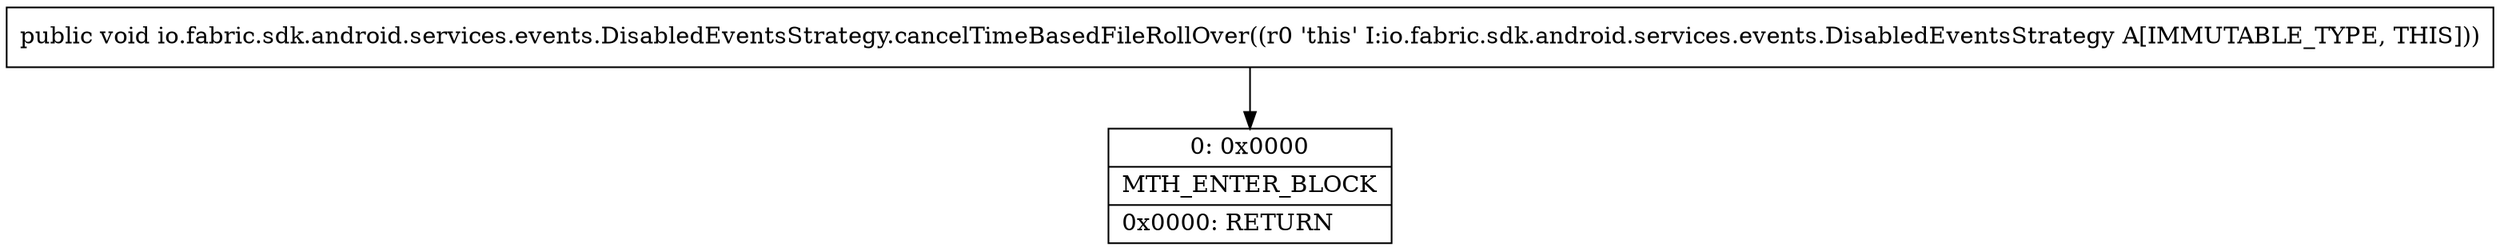 digraph "CFG forio.fabric.sdk.android.services.events.DisabledEventsStrategy.cancelTimeBasedFileRollOver()V" {
Node_0 [shape=record,label="{0\:\ 0x0000|MTH_ENTER_BLOCK\l|0x0000: RETURN   \l}"];
MethodNode[shape=record,label="{public void io.fabric.sdk.android.services.events.DisabledEventsStrategy.cancelTimeBasedFileRollOver((r0 'this' I:io.fabric.sdk.android.services.events.DisabledEventsStrategy A[IMMUTABLE_TYPE, THIS])) }"];
MethodNode -> Node_0;
}

